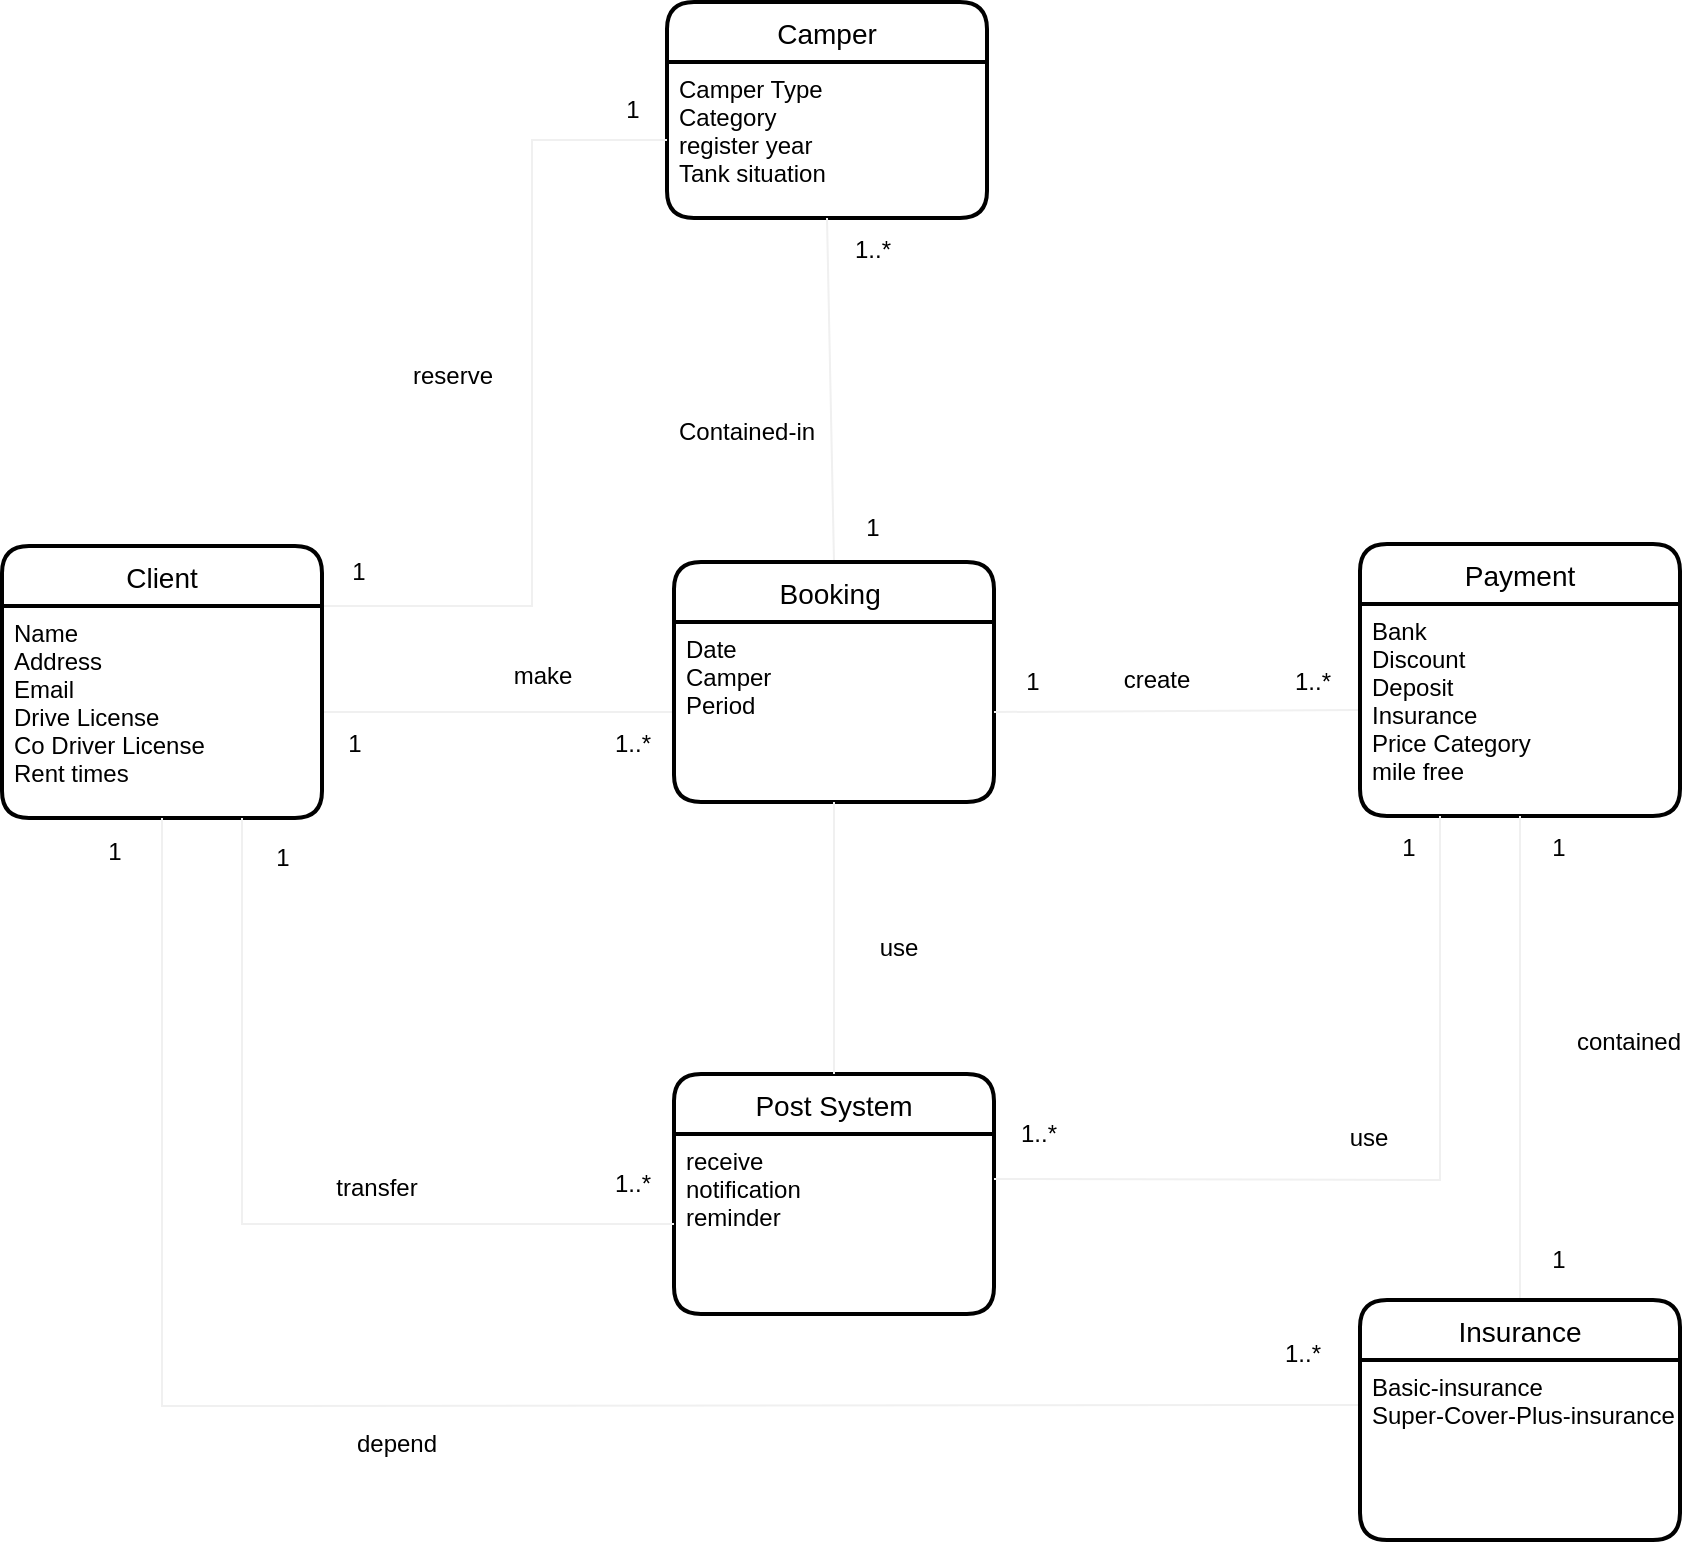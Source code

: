 <mxfile version="13.7.9" type="embed" pages="2"><diagram id="0F3laJWfNrCaS-OK3l-x" name="DomainModel"><mxGraphModel dx="1798" dy="1137" grid="0" gridSize="10" guides="1" tooltips="1" connect="1" arrows="1" fold="1" page="0" pageScale="1" pageWidth="850" pageHeight="1100" math="0" shadow="0"><root><mxCell id="0"/><mxCell id="1" parent="0"/><mxCell id="-r3sgJ-LpjsNjoJIs72c-128" value="reserve" style="text;html=1;align=center;verticalAlign=middle;resizable=0;points=[];autosize=1;" parent="1" vertex="1"><mxGeometry x="-369" y="28" width="50" height="18" as="geometry"/></mxCell><mxCell id="-r3sgJ-LpjsNjoJIs72c-122" value="Camper" style="swimlane;childLayout=stackLayout;horizontal=1;startSize=30;horizontalStack=0;rounded=1;fontSize=14;fontStyle=0;strokeWidth=2;resizeParent=0;resizeLast=1;shadow=0;dashed=0;align=center;" parent="1" vertex="1"><mxGeometry x="-236.5" y="-150" width="160" height="108" as="geometry"/></mxCell><mxCell id="-r3sgJ-LpjsNjoJIs72c-123" value="Camper Type&#10;Category&#10;register year&#10;Tank situation" style="align=left;strokeColor=none;fillColor=none;spacingLeft=4;fontSize=12;verticalAlign=top;resizable=0;rotatable=0;part=1;" parent="-r3sgJ-LpjsNjoJIs72c-122" vertex="1"><mxGeometry y="30" width="160" height="78" as="geometry"/></mxCell><mxCell id="-r3sgJ-LpjsNjoJIs72c-142" value="" style="endArrow=none;html=1;rounded=0;strokeColor=#f0f0f0;exitX=0.5;exitY=1;exitDx=0;exitDy=0;entryX=0.5;entryY=0;entryDx=0;entryDy=0;" parent="1" source="-r3sgJ-LpjsNjoJIs72c-123" target="-r3sgJ-LpjsNjoJIs72c-114" edge="1"><mxGeometry relative="1" as="geometry"><mxPoint x="-198" y="21" as="sourcePoint"/><mxPoint x="-38" y="21" as="targetPoint"/></mxGeometry></mxCell><mxCell id="-r3sgJ-LpjsNjoJIs72c-143" value="1..*" style="text;html=1;align=center;verticalAlign=middle;resizable=0;points=[];autosize=1;" parent="1" vertex="1"><mxGeometry x="-148" y="-35" width="28" height="18" as="geometry"/></mxCell><mxCell id="-r3sgJ-LpjsNjoJIs72c-144" value="" style="endArrow=none;html=1;rounded=0;strokeColor=#f0f0f0;entryX=1;entryY=0;entryDx=0;entryDy=0;exitX=0;exitY=0.5;exitDx=0;exitDy=0;" parent="1" source="-r3sgJ-LpjsNjoJIs72c-123" target="-r3sgJ-LpjsNjoJIs72c-112" edge="1"><mxGeometry relative="1" as="geometry"><mxPoint x="-276" y="-69" as="sourcePoint"/><mxPoint x="-333" y="113" as="targetPoint"/><Array as="points"><mxPoint x="-304" y="-81"/><mxPoint x="-304" y="152"/></Array></mxGeometry></mxCell><mxCell id="-r3sgJ-LpjsNjoJIs72c-145" value="1" style="text;html=1;align=center;verticalAlign=middle;resizable=0;points=[];autosize=1;" parent="1" vertex="1"><mxGeometry x="-142.5" y="104" width="17" height="18" as="geometry"/></mxCell><mxCell id="-r3sgJ-LpjsNjoJIs72c-146" value="Contained-in" style="text;html=1;align=center;verticalAlign=middle;resizable=0;points=[];autosize=1;" parent="1" vertex="1"><mxGeometry x="-236.5" y="56" width="78" height="18" as="geometry"/></mxCell><mxCell id="-r3sgJ-LpjsNjoJIs72c-147" value="" style="endArrow=none;html=1;rounded=0;strokeColor=#f0f0f0;exitX=1;exitY=0.5;exitDx=0;exitDy=0;entryX=0;entryY=0.5;entryDx=0;entryDy=0;" parent="1" source="-r3sgJ-LpjsNjoJIs72c-112" target="-r3sgJ-LpjsNjoJIs72c-115" edge="1"><mxGeometry relative="1" as="geometry"><mxPoint x="-303" y="228" as="sourcePoint"/><mxPoint x="-303" y="410" as="targetPoint"/></mxGeometry></mxCell><mxCell id="-r3sgJ-LpjsNjoJIs72c-114" value="Booking " style="swimlane;childLayout=stackLayout;horizontal=1;startSize=30;horizontalStack=0;rounded=1;fontSize=14;fontStyle=0;strokeWidth=2;resizeParent=0;resizeLast=1;shadow=0;dashed=0;align=center;" parent="1" vertex="1"><mxGeometry x="-233" y="130" width="160" height="120" as="geometry"/></mxCell><mxCell id="-r3sgJ-LpjsNjoJIs72c-115" value="Date &#10;Camper&#10;Period" style="align=left;strokeColor=none;fillColor=none;spacingLeft=4;fontSize=12;verticalAlign=top;resizable=0;rotatable=0;part=1;" parent="-r3sgJ-LpjsNjoJIs72c-114" vertex="1"><mxGeometry y="30" width="160" height="90" as="geometry"/></mxCell><mxCell id="-r3sgJ-LpjsNjoJIs72c-148" value="1..*" style="text;html=1;align=center;verticalAlign=middle;resizable=0;points=[];autosize=1;" parent="1" vertex="1"><mxGeometry x="-268" y="212" width="28" height="18" as="geometry"/></mxCell><mxCell id="-r3sgJ-LpjsNjoJIs72c-149" value="1" style="text;html=1;align=center;verticalAlign=middle;resizable=0;points=[];autosize=1;" parent="1" vertex="1"><mxGeometry x="-402" y="212" width="17" height="18" as="geometry"/></mxCell><mxCell id="-r3sgJ-LpjsNjoJIs72c-150" value="make" style="text;html=1;align=center;verticalAlign=middle;resizable=0;points=[];autosize=1;" parent="1" vertex="1"><mxGeometry x="-319" y="178" width="39" height="18" as="geometry"/></mxCell><mxCell id="-r3sgJ-LpjsNjoJIs72c-151" value="" style="endArrow=none;html=1;rounded=0;strokeColor=#f0f0f0;exitX=1;exitY=0.5;exitDx=0;exitDy=0;entryX=0;entryY=0.5;entryDx=0;entryDy=0;" parent="1" source="-r3sgJ-LpjsNjoJIs72c-115" target="-r3sgJ-LpjsNjoJIs72c-119" edge="1"><mxGeometry relative="1" as="geometry"><mxPoint x="-53" y="279" as="sourcePoint"/><mxPoint x="83" y="279" as="targetPoint"/></mxGeometry></mxCell><mxCell id="-r3sgJ-LpjsNjoJIs72c-111" value="Client" style="swimlane;childLayout=stackLayout;horizontal=1;startSize=30;horizontalStack=0;rounded=1;fontSize=14;fontStyle=0;strokeWidth=2;resizeParent=0;resizeLast=1;shadow=0;dashed=0;align=center;" parent="1" vertex="1"><mxGeometry x="-569" y="122" width="160" height="136" as="geometry"/></mxCell><mxCell id="-r3sgJ-LpjsNjoJIs72c-112" value="Name&#10;Address&#10;Email&#10;Drive License &#10;Co Driver License&#10;Rent times" style="align=left;strokeColor=none;fillColor=none;spacingLeft=4;fontSize=12;verticalAlign=top;resizable=0;rotatable=0;part=1;" parent="-r3sgJ-LpjsNjoJIs72c-111" vertex="1"><mxGeometry y="30" width="160" height="106" as="geometry"/></mxCell><mxCell id="-r3sgJ-LpjsNjoJIs72c-152" value="1" style="text;html=1;align=center;verticalAlign=middle;resizable=0;points=[];autosize=1;" parent="1" vertex="1"><mxGeometry x="-400" y="126" width="17" height="18" as="geometry"/></mxCell><mxCell id="-r3sgJ-LpjsNjoJIs72c-153" value="1" style="text;html=1;align=center;verticalAlign=middle;resizable=0;points=[];autosize=1;" parent="1" vertex="1"><mxGeometry x="-262.5" y="-105" width="17" height="18" as="geometry"/></mxCell><mxCell id="-r3sgJ-LpjsNjoJIs72c-154" value="1" style="text;html=1;align=center;verticalAlign=middle;resizable=0;points=[];autosize=1;" parent="1" vertex="1"><mxGeometry x="-63" y="181" width="17" height="18" as="geometry"/></mxCell><mxCell id="-r3sgJ-LpjsNjoJIs72c-155" value="1..*" style="text;html=1;align=center;verticalAlign=middle;resizable=0;points=[];autosize=1;" parent="1" vertex="1"><mxGeometry x="72" y="181" width="28" height="18" as="geometry"/></mxCell><mxCell id="-r3sgJ-LpjsNjoJIs72c-156" value="create" style="text;html=1;align=center;verticalAlign=middle;resizable=0;points=[];autosize=1;" parent="1" vertex="1"><mxGeometry x="-14" y="180" width="43" height="18" as="geometry"/></mxCell><mxCell id="-r3sgJ-LpjsNjoJIs72c-118" value="Payment" style="swimlane;childLayout=stackLayout;horizontal=1;startSize=30;horizontalStack=0;rounded=1;fontSize=14;fontStyle=0;strokeWidth=2;resizeParent=0;resizeLast=1;shadow=0;dashed=0;align=center;" parent="1" vertex="1"><mxGeometry x="110" y="121" width="160" height="136" as="geometry"/></mxCell><mxCell id="-r3sgJ-LpjsNjoJIs72c-119" value="Bank&#10;Discount&#10;Deposit&#10;Insurance&#10;Price Category&#10;mile free" style="align=left;strokeColor=none;fillColor=none;spacingLeft=4;fontSize=12;verticalAlign=top;resizable=0;rotatable=0;part=1;" parent="-r3sgJ-LpjsNjoJIs72c-118" vertex="1"><mxGeometry y="30" width="160" height="106" as="geometry"/></mxCell><mxCell id="-r3sgJ-LpjsNjoJIs72c-161" value="" style="endArrow=none;html=1;rounded=0;strokeColor=#f0f0f0;exitX=0.5;exitY=1;exitDx=0;exitDy=0;entryX=0.5;entryY=0;entryDx=0;entryDy=0;" parent="1" source="-r3sgJ-LpjsNjoJIs72c-119" target="-r3sgJ-LpjsNjoJIs72c-159" edge="1"><mxGeometry relative="1" as="geometry"><mxPoint x="31" y="363" as="sourcePoint"/><mxPoint x="214" y="362" as="targetPoint"/></mxGeometry></mxCell><mxCell id="-r3sgJ-LpjsNjoJIs72c-163" value="1" style="text;html=1;align=center;verticalAlign=middle;resizable=0;points=[];autosize=1;" parent="1" vertex="1"><mxGeometry x="200" y="264" width="17" height="18" as="geometry"/></mxCell><mxCell id="-r3sgJ-LpjsNjoJIs72c-164" value="1" style="text;html=1;align=center;verticalAlign=middle;resizable=0;points=[];autosize=1;" parent="1" vertex="1"><mxGeometry x="200" y="470" width="17" height="18" as="geometry"/></mxCell><mxCell id="-r3sgJ-LpjsNjoJIs72c-165" value="contained" style="text;html=1;align=center;verticalAlign=middle;resizable=0;points=[];autosize=1;" parent="1" vertex="1"><mxGeometry x="213" y="361" width="62" height="18" as="geometry"/></mxCell><mxCell id="-r3sgJ-LpjsNjoJIs72c-166" value="" style="endArrow=none;html=1;rounded=0;strokeColor=#f0f0f0;entryX=0.5;entryY=1;entryDx=0;entryDy=0;exitX=0;exitY=0.25;exitDx=0;exitDy=0;" parent="1" source="-r3sgJ-LpjsNjoJIs72c-160" target="-r3sgJ-LpjsNjoJIs72c-112" edge="1"><mxGeometry relative="1" as="geometry"><mxPoint x="-305.25" y="361" as="sourcePoint"/><mxPoint x="-477.75" y="594" as="targetPoint"/><Array as="points"><mxPoint x="-489" y="552"/></Array></mxGeometry></mxCell><mxCell id="-r3sgJ-LpjsNjoJIs72c-167" value="1" style="text;html=1;align=center;verticalAlign=middle;resizable=0;points=[];autosize=1;" parent="1" vertex="1"><mxGeometry x="-522" y="266" width="17" height="18" as="geometry"/></mxCell><mxCell id="-r3sgJ-LpjsNjoJIs72c-168" value="1..*" style="text;html=1;align=center;verticalAlign=middle;resizable=0;points=[];autosize=1;" parent="1" vertex="1"><mxGeometry x="67" y="517" width="28" height="18" as="geometry"/></mxCell><mxCell id="-r3sgJ-LpjsNjoJIs72c-169" value="depend" style="text;html=1;align=center;verticalAlign=middle;resizable=0;points=[];autosize=1;" parent="1" vertex="1"><mxGeometry x="-397" y="562" width="50" height="18" as="geometry"/></mxCell><mxCell id="-r3sgJ-LpjsNjoJIs72c-134" value="Post System" style="swimlane;childLayout=stackLayout;horizontal=1;startSize=30;horizontalStack=0;rounded=1;fontSize=14;fontStyle=0;strokeWidth=2;resizeParent=0;resizeLast=1;shadow=0;dashed=0;align=center;" parent="1" vertex="1"><mxGeometry x="-233" y="386" width="160" height="120" as="geometry"/></mxCell><mxCell id="-r3sgJ-LpjsNjoJIs72c-135" value="receive&#10;notification&#10;reminder&#10;" style="align=left;strokeColor=none;fillColor=none;spacingLeft=4;fontSize=12;verticalAlign=top;resizable=0;rotatable=0;part=1;" parent="-r3sgJ-LpjsNjoJIs72c-134" vertex="1"><mxGeometry y="30" width="160" height="90" as="geometry"/></mxCell><mxCell id="-r3sgJ-LpjsNjoJIs72c-170" value="" style="endArrow=none;html=1;rounded=0;strokeColor=#f0f0f0;exitX=0.5;exitY=1;exitDx=0;exitDy=0;entryX=0.5;entryY=0;entryDx=0;entryDy=0;" parent="1" source="-r3sgJ-LpjsNjoJIs72c-115" target="-r3sgJ-LpjsNjoJIs72c-134" edge="1"><mxGeometry relative="1" as="geometry"><mxPoint x="-25" y="280" as="sourcePoint"/><mxPoint x="-21.5" y="452" as="targetPoint"/></mxGeometry></mxCell><mxCell id="-r3sgJ-LpjsNjoJIs72c-171" value="use" style="text;html=1;align=center;verticalAlign=middle;resizable=0;points=[];autosize=1;" parent="1" vertex="1"><mxGeometry x="-136" y="314" width="29" height="18" as="geometry"/></mxCell><mxCell id="-r3sgJ-LpjsNjoJIs72c-172" value="" style="endArrow=none;html=1;rounded=0;strokeColor=#f0f0f0;exitX=0.25;exitY=1;exitDx=0;exitDy=0;entryX=1;entryY=0.25;entryDx=0;entryDy=0;" parent="1" source="-r3sgJ-LpjsNjoJIs72c-119" target="-r3sgJ-LpjsNjoJIs72c-135" edge="1"><mxGeometry relative="1" as="geometry"><mxPoint x="-136.5" y="-22" as="sourcePoint"/><mxPoint x="-133" y="150" as="targetPoint"/><Array as="points"><mxPoint x="150" y="439"/></Array></mxGeometry></mxCell><mxCell id="-r3sgJ-LpjsNjoJIs72c-159" value="Insurance" style="swimlane;childLayout=stackLayout;horizontal=1;startSize=30;horizontalStack=0;rounded=1;fontSize=14;fontStyle=0;strokeWidth=2;resizeParent=0;resizeLast=1;shadow=0;dashed=0;align=center;" parent="1" vertex="1"><mxGeometry x="110" y="499" width="160" height="120" as="geometry"/></mxCell><mxCell id="-r3sgJ-LpjsNjoJIs72c-160" value="Basic-insurance&#10;Super-Cover-Plus-insurance" style="align=left;strokeColor=none;fillColor=none;spacingLeft=4;fontSize=12;verticalAlign=top;resizable=0;rotatable=0;part=1;" parent="-r3sgJ-LpjsNjoJIs72c-159" vertex="1"><mxGeometry y="30" width="160" height="90" as="geometry"/></mxCell><mxCell id="-r3sgJ-LpjsNjoJIs72c-173" value="1..*" style="text;html=1;align=center;verticalAlign=middle;resizable=0;points=[];autosize=1;" parent="1" vertex="1"><mxGeometry x="-65" y="407" width="28" height="18" as="geometry"/></mxCell><mxCell id="-r3sgJ-LpjsNjoJIs72c-174" value="1" style="text;html=1;align=center;verticalAlign=middle;resizable=0;points=[];autosize=1;" parent="1" vertex="1"><mxGeometry x="125" y="264" width="17" height="18" as="geometry"/></mxCell><mxCell id="-r3sgJ-LpjsNjoJIs72c-175" value="use" style="text;html=1;align=center;verticalAlign=middle;resizable=0;points=[];autosize=1;" parent="1" vertex="1"><mxGeometry x="99" y="409" width="29" height="18" as="geometry"/></mxCell><mxCell id="-r3sgJ-LpjsNjoJIs72c-176" value="" style="endArrow=none;html=1;rounded=0;strokeColor=#f0f0f0;entryX=0.75;entryY=1;entryDx=0;entryDy=0;exitX=0;exitY=0.5;exitDx=0;exitDy=0;" parent="1" source="-r3sgJ-LpjsNjoJIs72c-135" target="-r3sgJ-LpjsNjoJIs72c-112" edge="1"><mxGeometry relative="1" as="geometry"><mxPoint x="120" y="561.5" as="sourcePoint"/><mxPoint x="-479" y="268" as="targetPoint"/><Array as="points"><mxPoint x="-449" y="461"/></Array></mxGeometry></mxCell><mxCell id="-r3sgJ-LpjsNjoJIs72c-177" value="transfer" style="text;html=1;align=center;verticalAlign=middle;resizable=0;points=[];autosize=1;" parent="1" vertex="1"><mxGeometry x="-408" y="434" width="51" height="18" as="geometry"/></mxCell><mxCell id="-r3sgJ-LpjsNjoJIs72c-178" value="1..*" style="text;html=1;align=center;verticalAlign=middle;resizable=0;points=[];autosize=1;" parent="1" vertex="1"><mxGeometry x="-268" y="432" width="28" height="18" as="geometry"/></mxCell><mxCell id="-r3sgJ-LpjsNjoJIs72c-179" value="1" style="text;html=1;align=center;verticalAlign=middle;resizable=0;points=[];autosize=1;" parent="1" vertex="1"><mxGeometry x="-438" y="269" width="17" height="18" as="geometry"/></mxCell></root></mxGraphModel></diagram><diagram id="lXBKaecG4QT0pNorroqd" name="Architecture"><mxGraphModel dx="998" dy="737" grid="0" gridSize="10" guides="1" tooltips="1" connect="1" arrows="1" fold="1" page="1" pageScale="1" pageWidth="1200" pageHeight="1920" math="0" shadow="0"><root><mxCell id="uq1cCy1zZXr5u-vSK014-0"/><mxCell id="uq1cCy1zZXr5u-vSK014-1" parent="uq1cCy1zZXr5u-vSK014-0"/><mxCell id="xV_jAh42ROk_SjhbqWGE-1" value="Application" style="shape=module;align=left;spacingLeft=20;align=center;verticalAlign=top;dashed=1;dashPattern=1 1;" parent="uq1cCy1zZXr5u-vSK014-1" vertex="1"><mxGeometry x="139" y="274" width="591" height="147" as="geometry"/></mxCell><mxCell id="xV_jAh42ROk_SjhbqWGE-5" value="Domin" style="shape=module;align=left;spacingLeft=20;align=center;verticalAlign=top;dashed=1;dashPattern=1 1;" parent="uq1cCy1zZXr5u-vSK014-1" vertex="1"><mxGeometry x="205" y="475.75" width="753" height="130" as="geometry"/></mxCell><mxCell id="uq1cCy1zZXr5u-vSK014-11" value="UI" style="shape=module;align=left;spacingLeft=20;align=center;verticalAlign=top;" parent="uq1cCy1zZXr5u-vSK014-1" vertex="1"><mxGeometry x="34" y="51" width="589" height="151" as="geometry"/></mxCell><mxCell id="uq1cCy1zZXr5u-vSK014-12" value="Module" style="shape=module;align=left;spacingLeft=20;align=center;verticalAlign=top;" parent="uq1cCy1zZXr5u-vSK014-1" vertex="1"><mxGeometry x="445" y="681" width="634" height="137" as="geometry"/></mxCell><mxCell id="uq1cCy1zZXr5u-vSK014-13" value="Database" style="shape=module;align=left;spacingLeft=20;align=center;verticalAlign=top;" parent="uq1cCy1zZXr5u-vSK014-1" vertex="1"><mxGeometry x="323" y="948" width="671" height="163" as="geometry"/></mxCell><mxCell id="uq1cCy1zZXr5u-vSK014-14" value="Client UI" style="shape=folder;fontStyle=1;spacingTop=10;tabWidth=40;tabHeight=14;tabPosition=left;html=1;" parent="uq1cCy1zZXr5u-vSK014-1" vertex="1"><mxGeometry x="79" y="83.5" width="120.4" height="86" as="geometry"/></mxCell><mxCell id="uq1cCy1zZXr5u-vSK014-15" value="Administrator UI" style="shape=folder;fontStyle=1;spacingTop=10;tabWidth=40;tabHeight=14;tabPosition=left;html=1;" parent="uq1cCy1zZXr5u-vSK014-1" vertex="1"><mxGeometry x="244" y="86" width="125.75" height="83.5" as="geometry"/></mxCell><mxCell id="uq1cCy1zZXr5u-vSK014-17" value="Client&lt;span style=&quot;color: rgba(0 , 0 , 0 , 0) ; font-family: monospace ; font-size: 0px ; font-weight: 400&quot;&gt;%3CmxGraphModel%3E%3Croot%3E%3CmxCell%20id%3D%220%22%2F%3E%3CmxCell%20id%3D%221%22%20parent%3D%220%22%2F%3E%3CmxCell%20id%3D%222%22%20value%3D%22Client%26amp%3Bnbsp%3B%26lt%3Bspan%20style%3D%26quot%3Bcolor%3A%20rgba(0%20%2C%200%20%2C%200%20%2C%200)%20%3B%20font-family%3A%20monospace%20%3B%20font-size%3A%200px%20%3B%20font-weight%3A%20400%26quot%3B%26gt%3B%253CmxGraphModel%253E%253Croot%253E%253CmxCell%2520id%253D%25220%2522%252F%253E%253CmxCell%2520id%253D%25221%2522%2520parent%253D%25220%2522%252F%253E%253CmxCell%2520id%253D%25222%2522%2520value%253D%2522Use%2522%2520style%253D%2522endArrow%253Dopen%253BendSize%253D12%253Bdashed%253D1%253Bhtml%253D1%253BexitX%253D0.079%253BexitY%253D1.007%253BexitDx%253D0%253BexitDy%253D0%253BexitPerimeter%253D0%253BentryX%253D0.08%253BentryY%253D0.009%253BentryDx%253D0%253BentryDy%253D0%253BentryPerimeter%253D0%253BedgeStyle%253DorthogonalEdgeStyle%253Bcurved%253D1%253B%2522%2520edge%253D%25221%2522%2520parent%253D%25221%2522%253E%253CmxGeometry%2520width%253D%2522160%2522%2520relative%253D%25221%2522%2520as%253D%2522geometry%2522%253E%253CmxPoint%2520x%253D%2522152.531%2522%2520y%253D%2522200.057%2522%2520as%253D%2522sourcePoint%2522%252F%253E%253CmxPoint%2520x%253D%2522422.28%2522%2520y%253D%2522245.963%2522%2520as%253D%2522targetPoint%2522%252F%253E%253C%252FmxGeometry%253E%253C%252FmxCell%253E%253C%252Froot%253E%253C%252FmxGraphModel%253E%26lt%3B%2Fspan%26gt%3B%26lt%3Bbr%26gt%3Bcontrol%22%20style%3D%22shape%3Dfolder%3BfontStyle%3D1%3BspacingTop%3D10%3BtabWidth%3D40%3BtabHeight%3D14%3BtabPosition%3Dleft%3Bhtml%3D1%3Bdashed%3D1%3BdashPattern%3D1%201%3B%22%20vertex%3D%221%22%20parent%3D%221%22%3E%3CmxGeometry%20x%3D%22182%22%20y%3D%22297%22%20width%3D%22141%22%20height%3D%2281%22%20as%3D%22geometry%22%2F%3E%3C%2FmxCell%3E%3C%2Froot%3E%3C%2FmxGraphModel%3E&lt;/span&gt;" style="shape=folder;fontStyle=1;spacingTop=10;tabWidth=40;tabHeight=14;tabPosition=left;html=1;" parent="uq1cCy1zZXr5u-vSK014-1" vertex="1"><mxGeometry x="270" y="492" width="123" height="91.5" as="geometry"/></mxCell><mxCell id="f7kofsuxr9CyStsCjJdy-0" value="PaymentCalculator" style="shape=folder;fontStyle=1;spacingTop=10;tabWidth=40;tabHeight=14;tabPosition=left;html=1;" parent="uq1cCy1zZXr5u-vSK014-1" vertex="1"><mxGeometry x="512.38" y="709" width="123" height="91.5" as="geometry"/></mxCell><mxCell id="f7kofsuxr9CyStsCjJdy-1" value="RantSystem" style="shape=folder;fontStyle=1;spacingTop=10;tabWidth=40;tabHeight=14;tabPosition=left;html=1;" parent="uq1cCy1zZXr5u-vSK014-1" vertex="1"><mxGeometry x="679" y="709" width="135" height="90.75" as="geometry"/></mxCell><mxCell id="f7kofsuxr9CyStsCjJdy-2" value="InformationTransfer" style="shape=folder;fontStyle=1;spacingTop=10;tabWidth=40;tabHeight=14;tabPosition=left;html=1;" parent="uq1cCy1zZXr5u-vSK014-1" vertex="1"><mxGeometry x="858" y="709" width="135" height="90.75" as="geometry"/></mxCell><mxCell id="f7kofsuxr9CyStsCjJdy-4" value="Use" style="endArrow=open;endSize=12;dashed=1;html=1;exitX=0.079;exitY=1.007;exitDx=0;exitDy=0;exitPerimeter=0;entryX=0.08;entryY=0.009;entryDx=0;entryDy=0;entryPerimeter=0;edgeStyle=orthogonalEdgeStyle;curved=1;" parent="uq1cCy1zZXr5u-vSK014-1" source="uq1cCy1zZXr5u-vSK014-11" target="xV_jAh42ROk_SjhbqWGE-1" edge="1"><mxGeometry width="160" relative="1" as="geometry"><mxPoint x="15" y="279" as="sourcePoint"/><mxPoint x="175" y="279" as="targetPoint"/></mxGeometry></mxCell><mxCell id="f7kofsuxr9CyStsCjJdy-5" value="Use" style="endArrow=open;endSize=12;dashed=1;html=1;exitX=0.14;exitY=0.989;exitDx=0;exitDy=0;exitPerimeter=0;entryX=0.138;entryY=-0.006;entryDx=0;entryDy=0;entryPerimeter=0;edgeStyle=orthogonalEdgeStyle;curved=1;" parent="uq1cCy1zZXr5u-vSK014-1" source="uq1cCy1zZXr5u-vSK014-12" target="uq1cCy1zZXr5u-vSK014-13" edge="1"><mxGeometry width="160" relative="1" as="geometry"><mxPoint x="328.998" y="500.997" as="sourcePoint"/><mxPoint x="503.415" y="604.584" as="targetPoint"/></mxGeometry></mxCell><mxCell id="xV_jAh42ROk_SjhbqWGE-0" style="edgeStyle=orthogonalEdgeStyle;rounded=0;orthogonalLoop=1;jettySize=auto;html=1;curved=1;" parent="uq1cCy1zZXr5u-vSK014-1" source="f7kofsuxr9CyStsCjJdy-6" target="f7kofsuxr9CyStsCjJdy-10" edge="1"><mxGeometry relative="1" as="geometry"/></mxCell><mxCell id="f7kofsuxr9CyStsCjJdy-6" value="text&amp;nbsp;&lt;br&gt;receive&lt;br&gt;payment&lt;br&gt;" style="shape=note;whiteSpace=wrap;html=1;size=14;verticalAlign=top;align=left;spacingTop=-6;dashed=1;dashPattern=1 1;" parent="uq1cCy1zZXr5u-vSK014-1" vertex="1"><mxGeometry x="840" y="254" width="100" height="70" as="geometry"/></mxCell><mxCell id="f7kofsuxr9CyStsCjJdy-7" value="JDBC" style="shape=folder;fontStyle=1;spacingTop=10;tabWidth=40;tabHeight=14;tabPosition=left;html=1;" parent="uq1cCy1zZXr5u-vSK014-1" vertex="1"><mxGeometry x="432" y="972" width="123" height="91.5" as="geometry"/></mxCell><mxCell id="f7kofsuxr9CyStsCjJdy-9" value="Dao" style="shape=folder;fontStyle=1;spacingTop=10;tabWidth=40;tabHeight=14;tabPosition=left;html=1;" parent="uq1cCy1zZXr5u-vSK014-1" vertex="1"><mxGeometry x="627" y="972" width="123" height="91.5" as="geometry"/></mxCell><mxCell id="f7kofsuxr9CyStsCjJdy-10" value="Documentation" style="shape=folder;fontStyle=1;spacingTop=10;tabWidth=40;tabHeight=14;tabPosition=left;html=1;" parent="uq1cCy1zZXr5u-vSK014-1" vertex="1"><mxGeometry x="551" y="320" width="125.75" height="83.5" as="geometry"/></mxCell><mxCell id="xV_jAh42ROk_SjhbqWGE-2" value="Use" style="endArrow=open;endSize=12;dashed=1;html=1;entryX=0.25;entryY=0;entryDx=0;entryDy=0;edgeStyle=orthogonalEdgeStyle;curved=1;" parent="uq1cCy1zZXr5u-vSK014-1" source="xV_jAh42ROk_SjhbqWGE-1" target="xV_jAh42ROk_SjhbqWGE-5" edge="1"><mxGeometry width="160" relative="1" as="geometry"><mxPoint x="-1.999" y="356.997" as="sourcePoint"/><mxPoint x="267.75" y="402.903" as="targetPoint"/></mxGeometry></mxCell><mxCell id="xV_jAh42ROk_SjhbqWGE-3" value="Client&amp;nbsp;&lt;span style=&quot;color: rgba(0, 0, 0, 0); font-family: monospace; font-size: 0px;&quot;&gt;%3CmxGraphModel%3E%3Croot%3E%3CmxCell%20id%3D%220%22%2F%3E%3CmxCell%20id%3D%221%22%20parent%3D%220%22%2F%3E%3CmxCell%20id%3D%222%22%20value%3D%22Use%22%20style%3D%22endArrow%3Dopen%3BendSize%3D12%3Bdashed%3D1%3Bhtml%3D1%3BexitX%3D0.079%3BexitY%3D1.007%3BexitDx%3D0%3BexitDy%3D0%3BexitPerimeter%3D0%3BentryX%3D0.08%3BentryY%3D0.009%3BentryDx%3D0%3BentryDy%3D0%3BentryPerimeter%3D0%3BedgeStyle%3DorthogonalEdgeStyle%3Bcurved%3D1%3B%22%20edge%3D%221%22%20parent%3D%221%22%3E%3CmxGeometry%20width%3D%22160%22%20relative%3D%221%22%20as%3D%22geometry%22%3E%3CmxPoint%20x%3D%22152.531%22%20y%3D%22200.057%22%20as%3D%22sourcePoint%22%2F%3E%3CmxPoint%20x%3D%22422.28%22%20y%3D%22245.963%22%20as%3D%22targetPoint%22%2F%3E%3C%2FmxGeometry%3E%3C%2FmxCell%3E%3C%2Froot%3E%3C%2FmxGraphModel%3E&lt;/span&gt;&lt;br&gt;control" style="shape=folder;fontStyle=0;spacingTop=10;tabWidth=40;tabHeight=14;tabPosition=left;html=1;dashed=1;dashPattern=1 1;" parent="uq1cCy1zZXr5u-vSK014-1" vertex="1"><mxGeometry x="182" y="316" width="141" height="81" as="geometry"/></mxCell><mxCell id="xV_jAh42ROk_SjhbqWGE-4" value="Administrator&amp;nbsp;&lt;span style=&quot;color: rgba(0 , 0 , 0 , 0) ; font-family: monospace ; font-size: 0px ; font-weight: 400&quot;&gt;%3CmxGraphModel%3E%3Croot%3E%3CmxCell%20id%3D%220%22%2F%3E%3CmxCell%20id%3D%221%22%20parent%3D%220%22%2F%3E%3CmxCell%20id%3D%222%22%20value%3D%22Use%22%20style%3D%22endArrow%3Dopen%3BendSize%3D12%3Bdashed%3D1%3Bhtml%3D1%3BexitX%3D0.079%3BexitY%3D1.007%3BexitDx%3D0%3BexitDy%3D0%3BexitPerimeter%3D0%3BentryX%3D0.08%3BentryY%3D0.009%3BentryDx%3D0%3BentryDy%3D0%3BentryPerimeter%3D0%3BedgeStyle%3DorthogonalEdgeStyle%3Bcurved%3D1%3B%22%20edge%3D%221%22%20parent%3D%221%22%3E%3CmxGeometry%20width%3D%22160%22%20relative%3D%221%22%20as%3D%22geometry%22%3E%3CmxPoint%20x%3D%22152.531%22%20y%3D%22200.057%22%20as%3D%22sourcePoint%22%2F%3E%3CmxPoint%20x%3D%22422.28%22%20y%3D%22245.963%22%20as%3D%22targetPoint%22%2F%3E%3C%2FmxGeometry%3E%3C%2FmxCell%3E%3C%2Froot%3E%3C%2FmxGraphModel%3E&lt;/span&gt;&lt;br&gt;control" style="shape=folder;fontStyle=1;spacingTop=10;tabWidth=40;tabHeight=14;tabPosition=left;html=1;dashed=1;dashPattern=1 1;" parent="uq1cCy1zZXr5u-vSK014-1" vertex="1"><mxGeometry x="368" y="316" width="141" height="81" as="geometry"/></mxCell><mxCell id="pc18NRt57MNaW4W-23Dd-0" value="Use" style="endArrow=open;endSize=12;dashed=1;html=1;entryX=0.25;entryY=0;entryDx=0;entryDy=0;edgeStyle=orthogonalEdgeStyle;curved=1;exitX=0.25;exitY=1;exitDx=0;exitDy=0;" parent="uq1cCy1zZXr5u-vSK014-1" source="xV_jAh42ROk_SjhbqWGE-5" target="uq1cCy1zZXr5u-vSK014-12" edge="1"><mxGeometry width="160" relative="1" as="geometry"><mxPoint x="184.7" y="546" as="sourcePoint"/><mxPoint x="354.95" y="612" as="targetPoint"/></mxGeometry></mxCell><mxCell id="sAaNE9JjSJWcwNf12pJD-0" value="consoleUI" style="shape=folder;fontStyle=1;spacingTop=10;tabWidth=40;tabHeight=14;tabPosition=left;html=1;" parent="uq1cCy1zZXr5u-vSK014-1" vertex="1"><mxGeometry x="414" y="86" width="120.4" height="86" as="geometry"/></mxCell><mxCell id="sAaNE9JjSJWcwNf12pJD-1" value="this is for administrator change the price or some basic info.&lt;br&gt;because i am just thinking separate the administrator make order or change important info for security." style="shape=note;whiteSpace=wrap;html=1;size=14;verticalAlign=top;align=left;spacingTop=-6;" parent="uq1cCy1zZXr5u-vSK014-1" vertex="1"><mxGeometry x="748" y="15" width="100" height="162" as="geometry"/></mxCell><mxCell id="sAaNE9JjSJWcwNf12pJD-2" style="edgeStyle=orthogonalEdgeStyle;rounded=0;orthogonalLoop=1;jettySize=auto;html=1;entryX=0;entryY=0.5;entryDx=0;entryDy=0;entryPerimeter=0;curved=1;dashed=1;dashPattern=1 1;" parent="uq1cCy1zZXr5u-vSK014-1" source="sAaNE9JjSJWcwNf12pJD-0" target="sAaNE9JjSJWcwNf12pJD-1" edge="1"><mxGeometry relative="1" as="geometry"><Array as="points"><mxPoint x="665" y="158"/><mxPoint x="665" y="65"/><mxPoint x="717" y="65"/><mxPoint x="717" y="96"/></Array></mxGeometry></mxCell><mxCell id="bPFJ1oE52qWd7Een8oCB-0" value="Payment" style="shape=folder;fontStyle=1;spacingTop=10;tabWidth=40;tabHeight=14;tabPosition=left;html=1;" parent="uq1cCy1zZXr5u-vSK014-1" vertex="1"><mxGeometry x="643" y="495" width="123" height="91.5" as="geometry"/></mxCell><mxCell id="bPFJ1oE52qWd7Een8oCB-1" value="Product" style="shape=folder;fontStyle=1;spacingTop=10;tabWidth=40;tabHeight=14;tabPosition=left;html=1;" parent="uq1cCy1zZXr5u-vSK014-1" vertex="1"><mxGeometry x="424" y="492" width="123" height="91.5" as="geometry"/></mxCell><mxCell id="md83k62y9xpMRB53wyCb-0" value="RalativeOutSide" style="shape=folder;fontStyle=1;spacingTop=10;tabWidth=40;tabHeight=14;tabPosition=left;html=1;" parent="uq1cCy1zZXr5u-vSK014-1" vertex="1"><mxGeometry x="817" y="495" width="123" height="91.5" as="geometry"/></mxCell></root></mxGraphModel></diagram></mxfile>